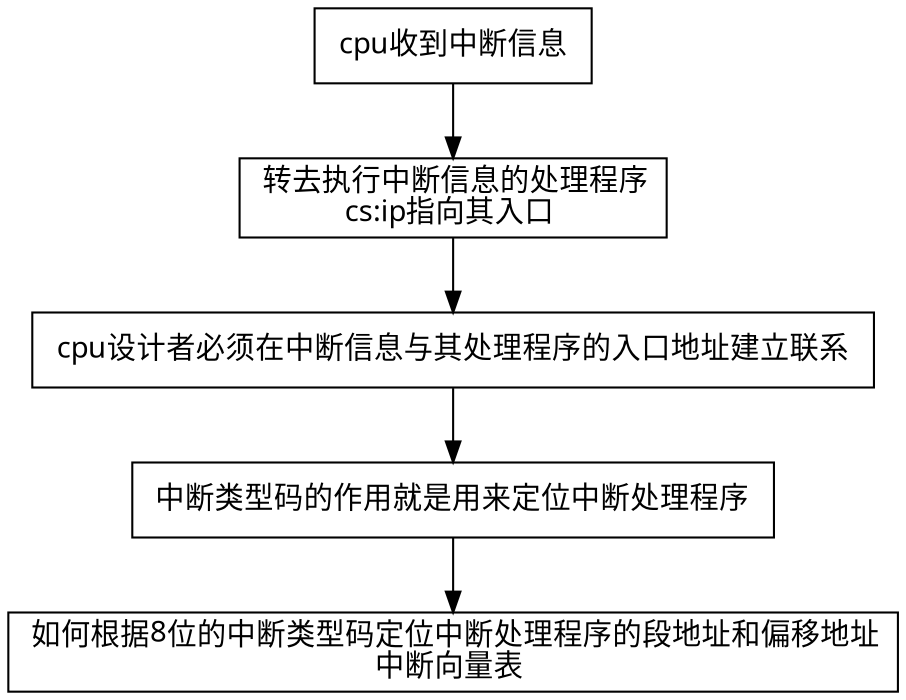digraph G{
    rankdir = "TB"
    a [label=" cpu收到中断信息 ",shape="box",fontname="Microsoft Yahei"];
    b [label=" 转去执行中断信息的处理程序\ncs:ip指向其入口 ",shape="box",fontname="Microsoft Yahei"];
    c [label=" cpu设计者必须在中断信息与其处理程序的入口地址建立联系 ",shape="box",fontname="Microsoft Yahei"];
    d [label=" 中断类型码的作用就是用来定位中断处理程序 ",shape="box",fontname="Microsoft Yahei"];
    e [label=" 如何根据8位的中断类型码定位中断处理程序的段地址和偏移地址\n中断向量表 ",shape="box",fontname="Microsoft Yahei"];
    a -> b -> c -> d -> e;
}